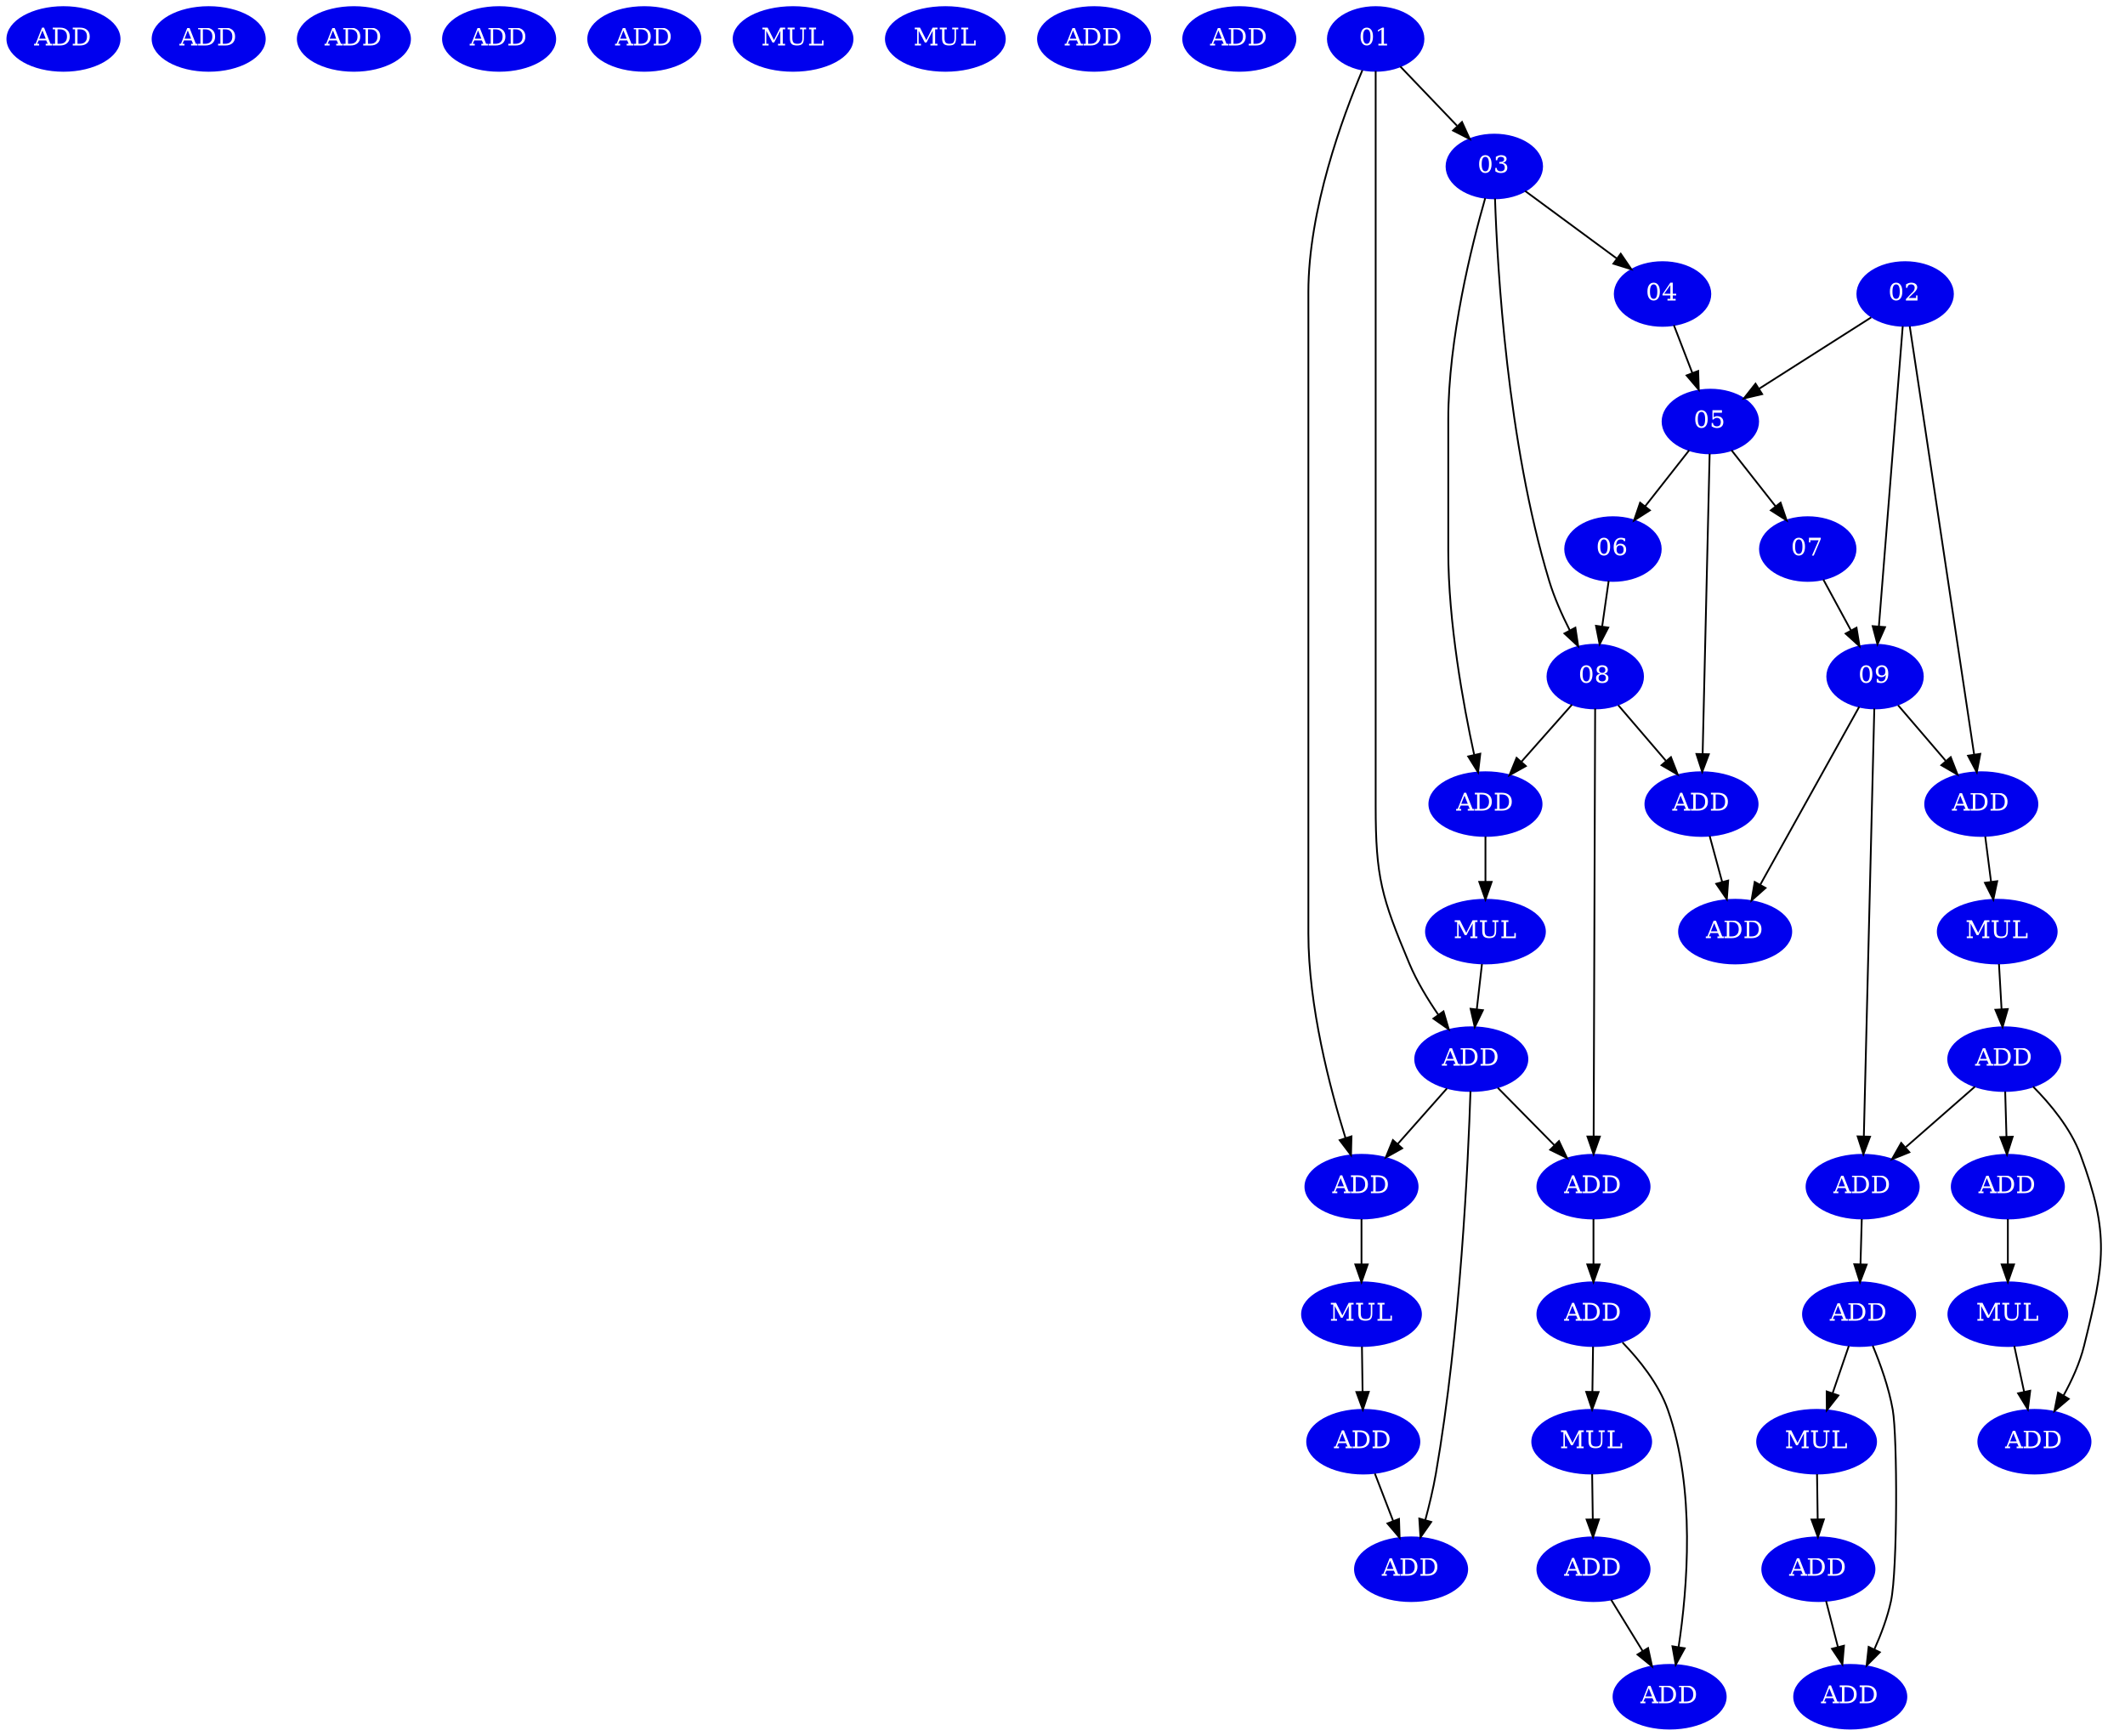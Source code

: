 digraph ewf {
    node [fontcolor=white,style=filled,color=blue2];
     1 [label = ADD ];
     2 [label = ADD ];
     3 [label = ADD ];
     4 [label = ADD ];
     5 [label = ADD ];
     6 [label = MUL ];
     7 [label = MUL ];
     8 [label = ADD ];
     9 [label = ADD ];
     10 [label = ADD ];
     11 [label = ADD ];
     12 [label = ADD ];
     13 [label = MUL ];
     14 [label = ADD ];
     15 [label = MUL ];
     16 [label = ADD ];
     17 [label = ADD ];
     18 [label = ADD ];
     19 [label = ADD ];
     20 [label = ADD ];
     21 [label = ADD ];
     22 [label = MUL ];
     23 [label = ADD ];
     24 [label = ADD ];
     25 [label = MUL ];
     26 [label = ADD ];
     27 [label = MUL ];
     28 [label = MUL ];
     29 [label = ADD ];
     30 [label = ADD ];
     31 [label = ADD ];
     32 [label = ADD ];
     33 [label = ADD ];
     34 [label = ADD ];
     01 -> 03 [ name=0 ];
     01 -> 16 [ name=1 ];
     01 -> 18 [ name=2 ];
     02 -> 05 [ name=3 ];
     02 -> 09 [ name=4 ];
     02 -> 12 [ name=5 ];
     03 -> 04 [ name=6 ];
     03 -> 08 [ name=7 ];
     03 -> 10 [ name=8 ];
     04 -> 05 [ name=9 ];
     05 -> 06 [ name=10 ];
     05 -> 07 [ name=11 ];
     05 -> 11 [ name=12 ];
     06 -> 08 [ name=13 ];
     07 -> 09 [ name=14 ];
     08 -> 10 [ name=15 ];
     08 -> 11 [ name=16 ];
     08 -> 19 [ name=17 ];
     09 -> 12 [ name=18 ];
     09 -> 14 [ name=19 ];
     09 -> 20 [ name=20 ];
     10 -> 13 [ name=21 ];
     11 -> 14 [ name=22 ];
     12 -> 15 [ name=23 ];
     13 -> 16 [ name=24 ];
     15 -> 17 [ name=25 ];
     16 -> 18 [ name=26 ];
     16 -> 19 [ name=27 ];
     16 -> 30 [ name=28 ];
     17 -> 20 [ name=29 ];
     17 -> 21 [ name=30 ];
     17 -> 29 [ name=31 ];
     18 -> 22 [ name=32 ];
     19 -> 23 [ name=33 ];
     20 -> 24 [ name=34 ];
     21 -> 25 [ name=35 ];
     22 -> 26 [ name=36 ];
     23 -> 27 [ name=37 ];
     23 -> 33 [ name=38 ];
     24 -> 28 [ name=39 ];
     24 -> 34 [ name=40 ];
     25 -> 29 [ name=41 ];
     26 -> 30 [ name=42 ];
     27 -> 31 [ name=43 ];
     28 -> 32 [ name=44 ];
     31 -> 33 [ name=45 ];
     32 -> 34 [ name=46 ];
}
